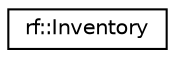 digraph "Graphical Class Hierarchy"
{
  edge [fontname="Helvetica",fontsize="10",labelfontname="Helvetica",labelfontsize="10"];
  node [fontname="Helvetica",fontsize="10",shape=record];
  rankdir="LR";
  Node0 [label="rf::Inventory",height=0.2,width=0.4,color="black", fillcolor="white", style="filled",URL="$classrf_1_1_inventory.html"];
}
